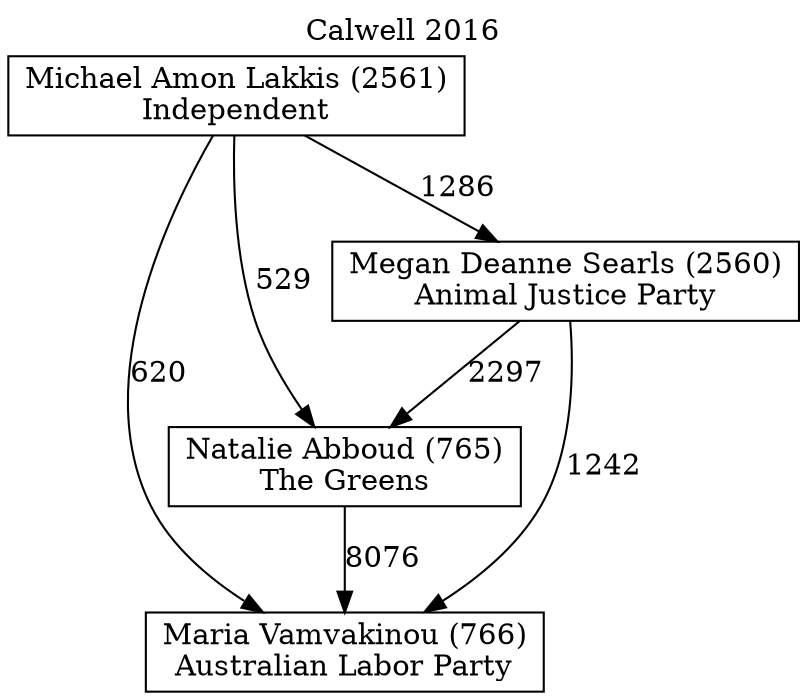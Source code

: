 // House preference flow
digraph "Maria Vamvakinou (766)_Calwell_2016" {
	graph [label="Calwell 2016" labelloc=t mclimit=10]
	node [shape=box]
	"Natalie Abboud (765)" [label="Natalie Abboud (765)
The Greens"]
	"Maria Vamvakinou (766)" [label="Maria Vamvakinou (766)
Australian Labor Party"]
	"Megan Deanne Searls (2560)" [label="Megan Deanne Searls (2560)
Animal Justice Party"]
	"Michael Amon Lakkis (2561)" [label="Michael Amon Lakkis (2561)
Independent"]
	"Natalie Abboud (765)" -> "Maria Vamvakinou (766)" [label=8076]
	"Megan Deanne Searls (2560)" -> "Natalie Abboud (765)" [label=2297]
	"Michael Amon Lakkis (2561)" -> "Maria Vamvakinou (766)" [label=620]
	"Michael Amon Lakkis (2561)" -> "Megan Deanne Searls (2560)" [label=1286]
	"Megan Deanne Searls (2560)" -> "Maria Vamvakinou (766)" [label=1242]
	"Michael Amon Lakkis (2561)" -> "Natalie Abboud (765)" [label=529]
}
